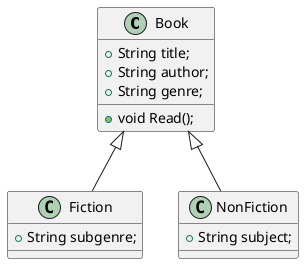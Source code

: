 @startuml
class Book {
 +String title;
 +String author;
 +String genre;
 +void Read();
}
class Fiction extends Book {
    +String subgenre;
}
class NonFiction extends Book{
    +String subject;

}
@enduml